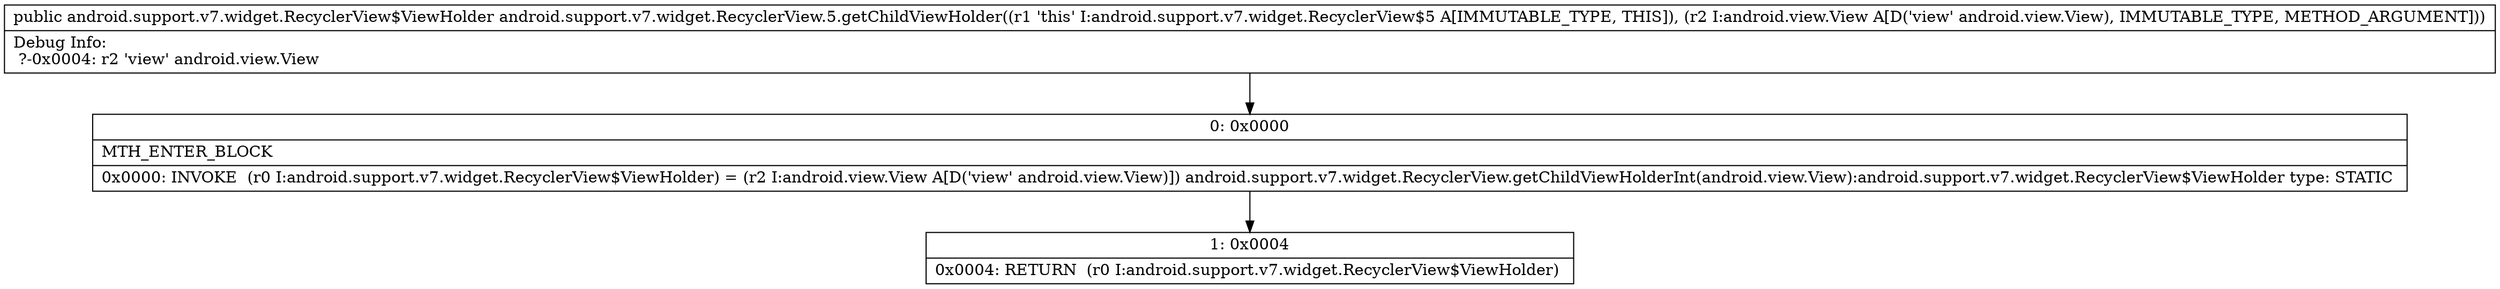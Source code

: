digraph "CFG forandroid.support.v7.widget.RecyclerView.5.getChildViewHolder(Landroid\/view\/View;)Landroid\/support\/v7\/widget\/RecyclerView$ViewHolder;" {
Node_0 [shape=record,label="{0\:\ 0x0000|MTH_ENTER_BLOCK\l|0x0000: INVOKE  (r0 I:android.support.v7.widget.RecyclerView$ViewHolder) = (r2 I:android.view.View A[D('view' android.view.View)]) android.support.v7.widget.RecyclerView.getChildViewHolderInt(android.view.View):android.support.v7.widget.RecyclerView$ViewHolder type: STATIC \l}"];
Node_1 [shape=record,label="{1\:\ 0x0004|0x0004: RETURN  (r0 I:android.support.v7.widget.RecyclerView$ViewHolder) \l}"];
MethodNode[shape=record,label="{public android.support.v7.widget.RecyclerView$ViewHolder android.support.v7.widget.RecyclerView.5.getChildViewHolder((r1 'this' I:android.support.v7.widget.RecyclerView$5 A[IMMUTABLE_TYPE, THIS]), (r2 I:android.view.View A[D('view' android.view.View), IMMUTABLE_TYPE, METHOD_ARGUMENT]))  | Debug Info:\l  ?\-0x0004: r2 'view' android.view.View\l}"];
MethodNode -> Node_0;
Node_0 -> Node_1;
}

